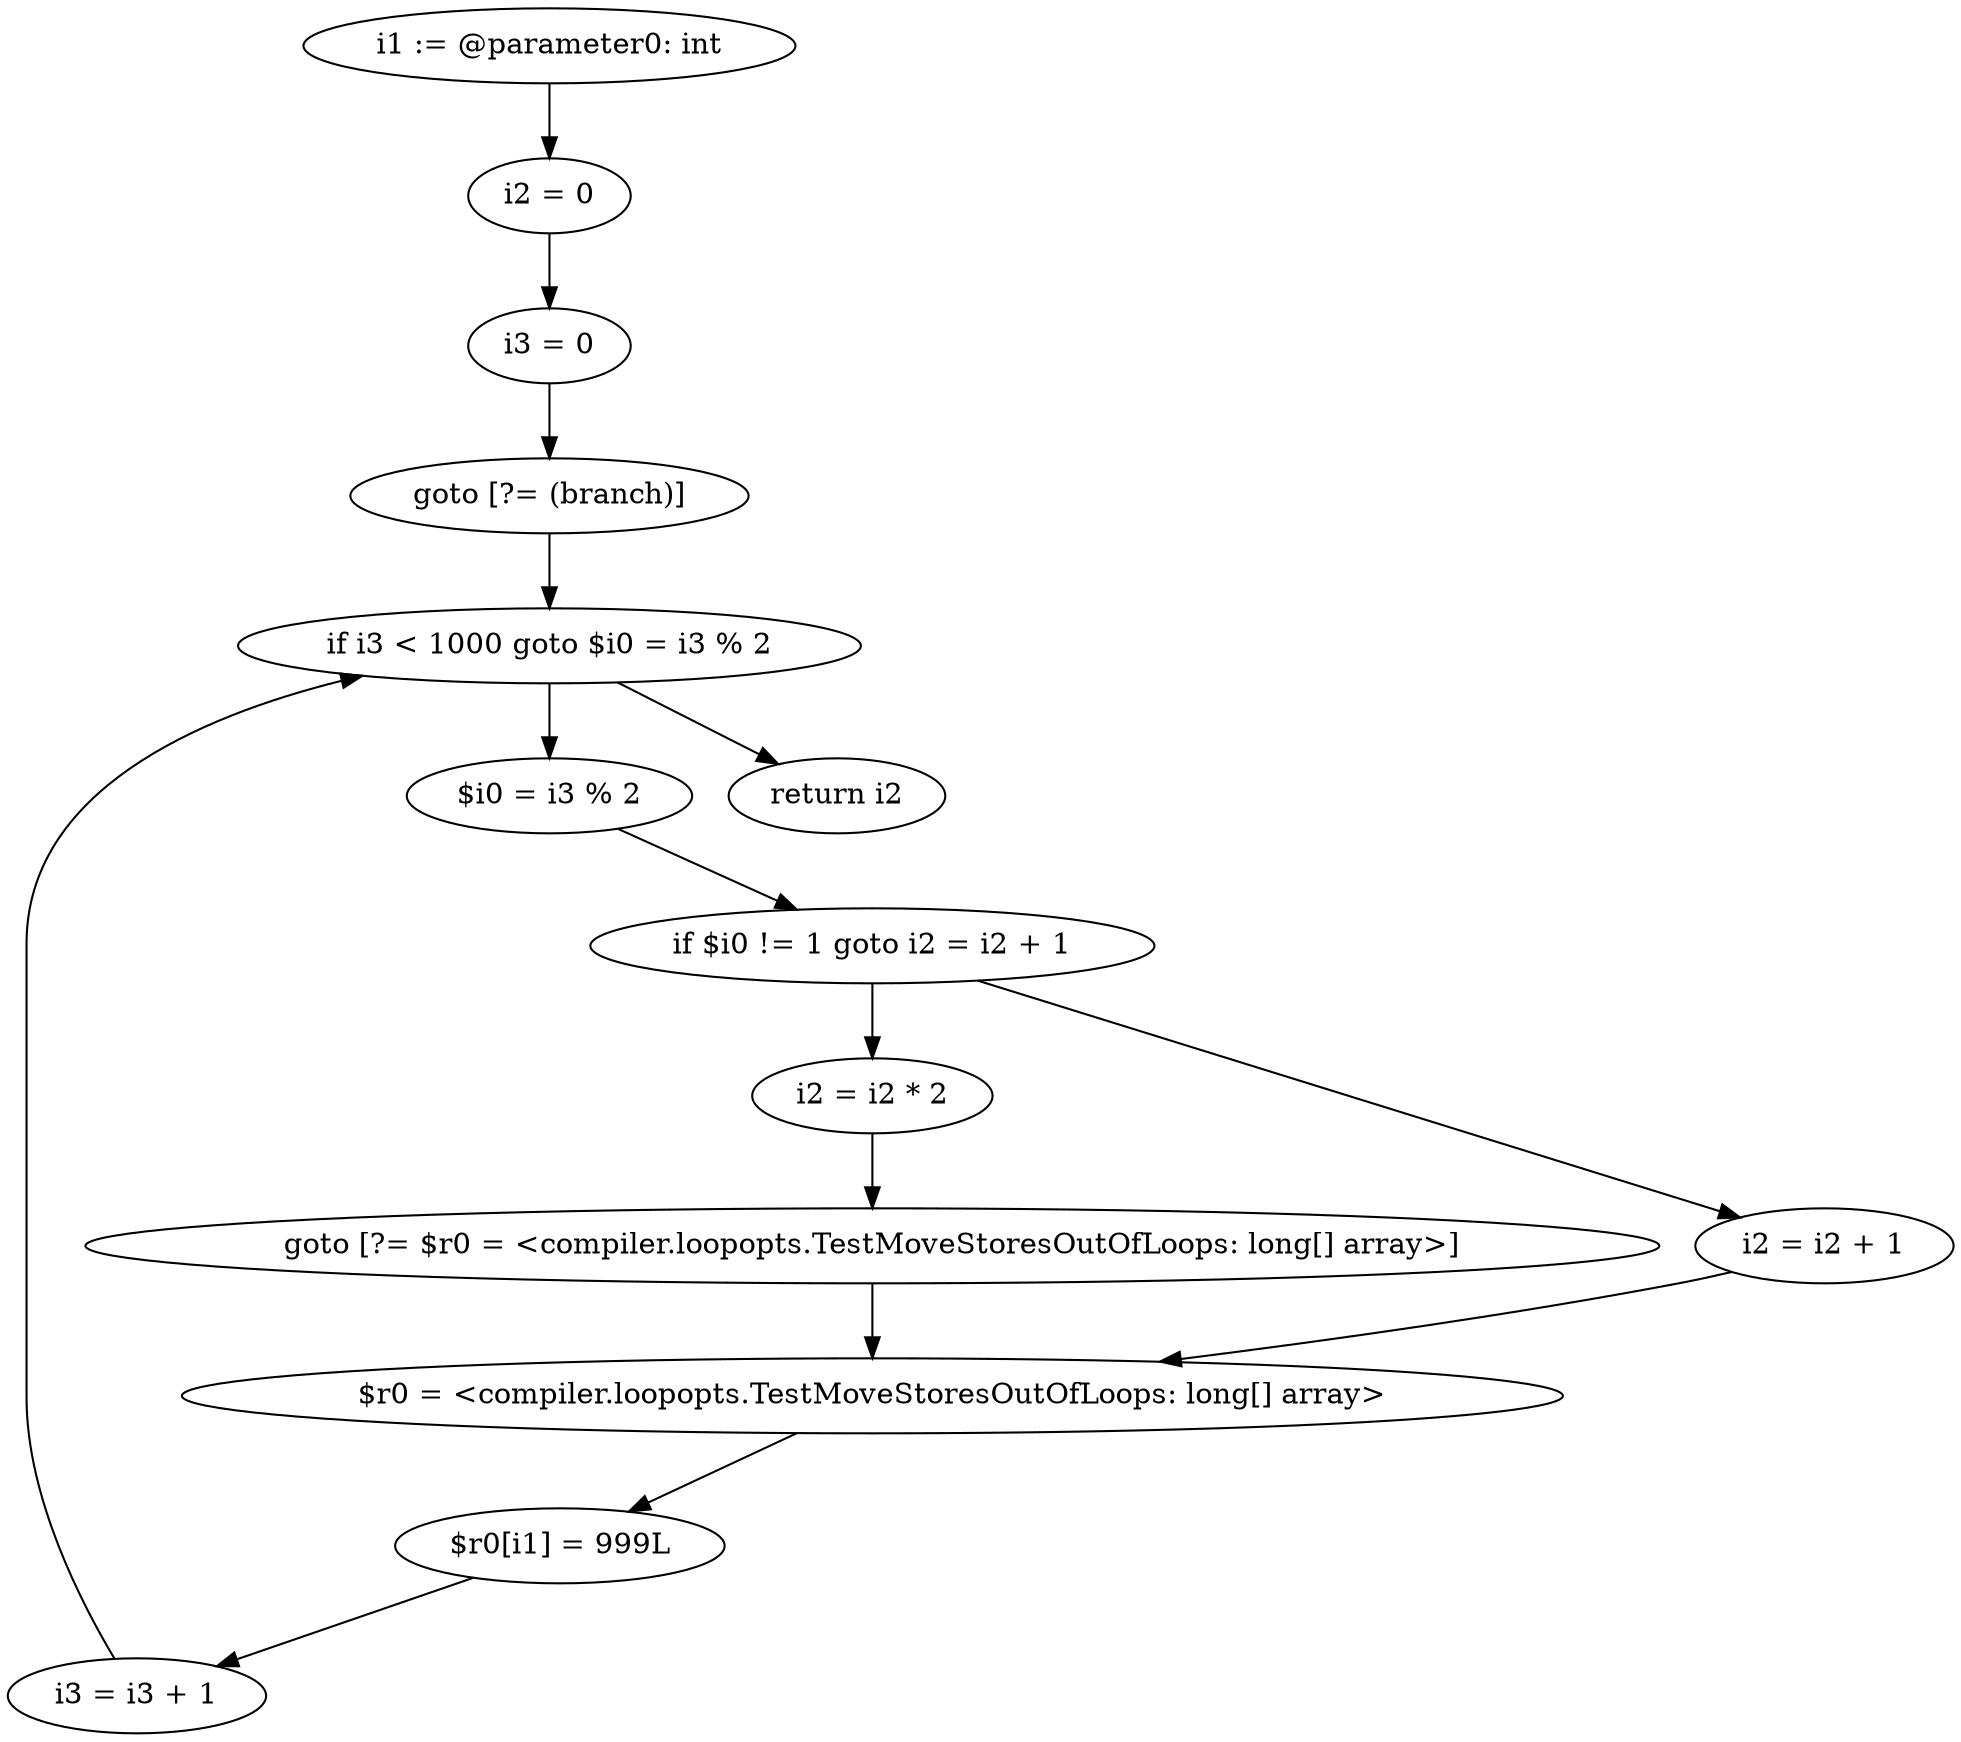 digraph "unitGraph" {
    "i1 := @parameter0: int"
    "i2 = 0"
    "i3 = 0"
    "goto [?= (branch)]"
    "$i0 = i3 % 2"
    "if $i0 != 1 goto i2 = i2 + 1"
    "i2 = i2 * 2"
    "goto [?= $r0 = <compiler.loopopts.TestMoveStoresOutOfLoops: long[] array>]"
    "i2 = i2 + 1"
    "$r0 = <compiler.loopopts.TestMoveStoresOutOfLoops: long[] array>"
    "$r0[i1] = 999L"
    "i3 = i3 + 1"
    "if i3 < 1000 goto $i0 = i3 % 2"
    "return i2"
    "i1 := @parameter0: int"->"i2 = 0";
    "i2 = 0"->"i3 = 0";
    "i3 = 0"->"goto [?= (branch)]";
    "goto [?= (branch)]"->"if i3 < 1000 goto $i0 = i3 % 2";
    "$i0 = i3 % 2"->"if $i0 != 1 goto i2 = i2 + 1";
    "if $i0 != 1 goto i2 = i2 + 1"->"i2 = i2 * 2";
    "if $i0 != 1 goto i2 = i2 + 1"->"i2 = i2 + 1";
    "i2 = i2 * 2"->"goto [?= $r0 = <compiler.loopopts.TestMoveStoresOutOfLoops: long[] array>]";
    "goto [?= $r0 = <compiler.loopopts.TestMoveStoresOutOfLoops: long[] array>]"->"$r0 = <compiler.loopopts.TestMoveStoresOutOfLoops: long[] array>";
    "i2 = i2 + 1"->"$r0 = <compiler.loopopts.TestMoveStoresOutOfLoops: long[] array>";
    "$r0 = <compiler.loopopts.TestMoveStoresOutOfLoops: long[] array>"->"$r0[i1] = 999L";
    "$r0[i1] = 999L"->"i3 = i3 + 1";
    "i3 = i3 + 1"->"if i3 < 1000 goto $i0 = i3 % 2";
    "if i3 < 1000 goto $i0 = i3 % 2"->"return i2";
    "if i3 < 1000 goto $i0 = i3 % 2"->"$i0 = i3 % 2";
}
